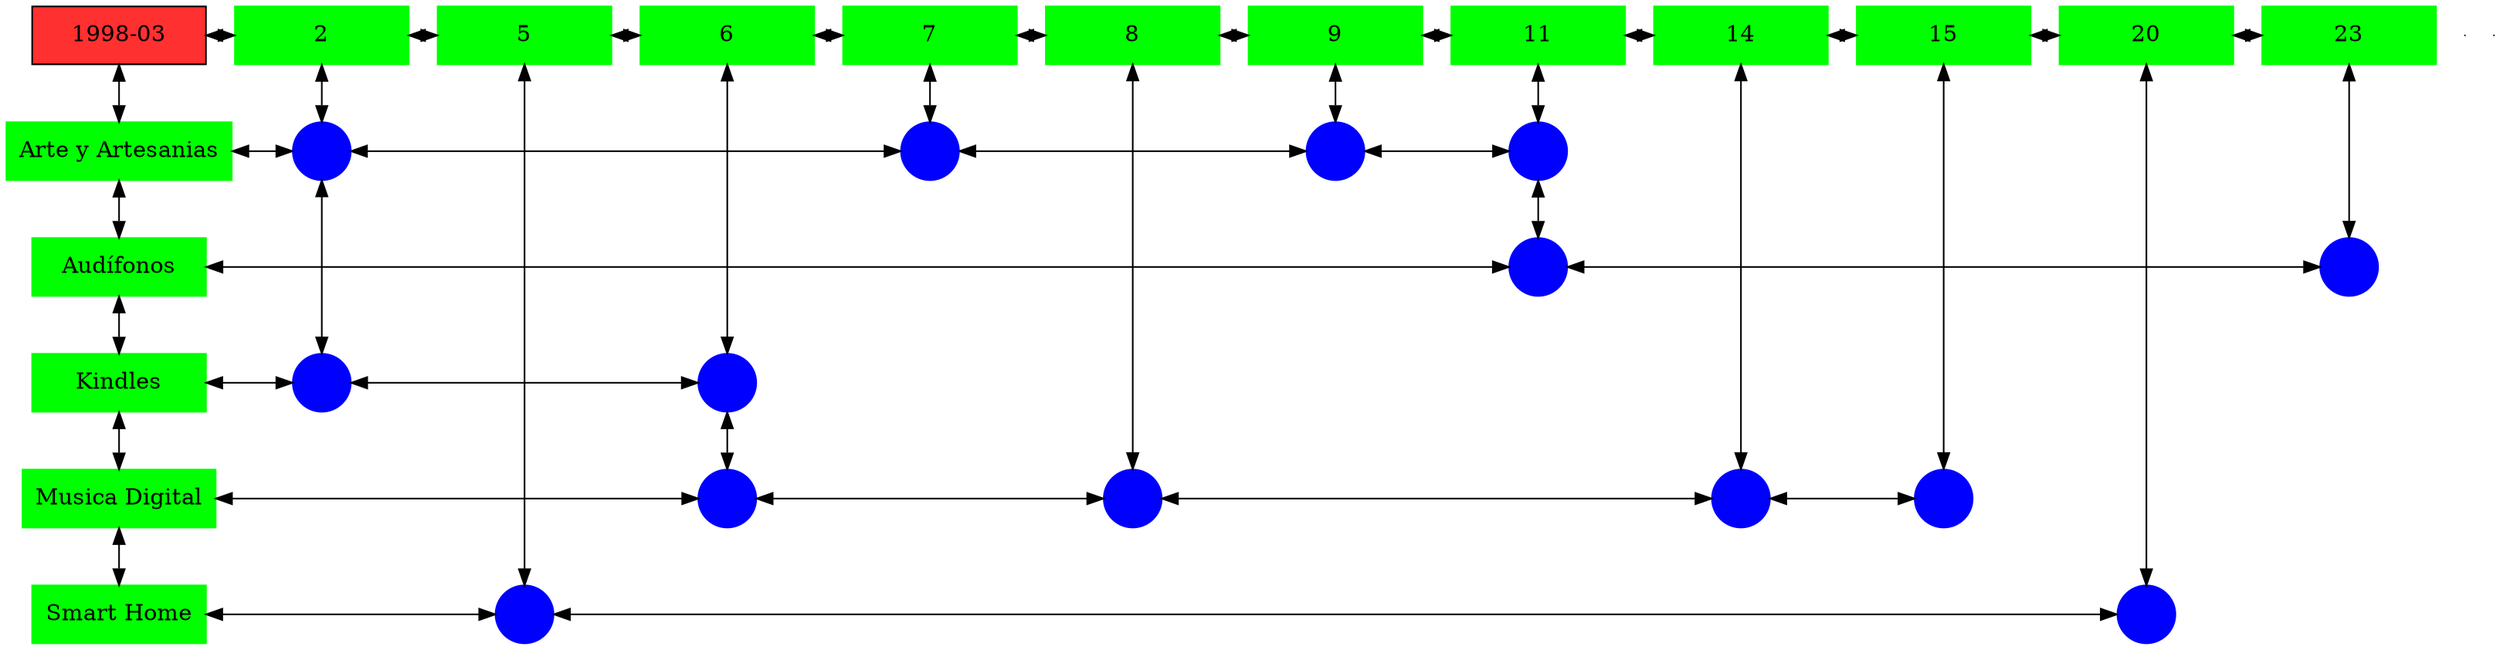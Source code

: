 digraph G{
node[shape="box"];
nodeMt[ label = "1998-03", width = 1.5, style = filled, fillcolor = firebrick1, group = 1 ];
e0[ shape = point, width = 0 ];
e1[ shape = point, width = 0 ];
node0xc001e47360[label="2",color=green,style =filled,width = 1.5 group=2];
nodeMt->node0xc001e47360[dir="both"];
{rank=same;nodeMt;node0xc001e47360;}
node0xc001e3ecd0[label="5",color=green,style =filled,width = 1.5 group=5];
node0xc001e47360->node0xc001e3ecd0[dir="both"];
{rank=same;node0xc001e47360;node0xc001e3ecd0;}
node0xc001f79a90[label="6",color=green,style =filled,width = 1.5 group=6];
node0xc001e3ecd0->node0xc001f79a90[dir="both"];
{rank=same;node0xc001e3ecd0;node0xc001f79a90;}
node0xc001fcfb80[label="7",color=green,style =filled,width = 1.5 group=7];
node0xc001f79a90->node0xc001fcfb80[dir="both"];
{rank=same;node0xc001f79a90;node0xc001fcfb80;}
node0xc002062cd0[label="8",color=green,style =filled,width = 1.5 group=8];
node0xc001fcfb80->node0xc002062cd0[dir="both"];
{rank=same;node0xc001fcfb80;node0xc002062cd0;}
node0xc00202e690[label="9",color=green,style =filled,width = 1.5 group=9];
node0xc002062cd0->node0xc00202e690[dir="both"];
{rank=same;node0xc002062cd0;node0xc00202e690;}
node0xc0020b0780[label="11",color=green,style =filled,width = 1.5 group=11];
node0xc00202e690->node0xc0020b0780[dir="both"];
{rank=same;node0xc00202e690;node0xc0020b0780;}
node0xc001fcf860[label="14",color=green,style =filled,width = 1.5 group=14];
node0xc0020b0780->node0xc001fcf860[dir="both"];
{rank=same;node0xc0020b0780;node0xc001fcf860;}
node0xc0020210e0[label="15",color=green,style =filled,width = 1.5 group=15];
node0xc001fcf860->node0xc0020210e0[dir="both"];
{rank=same;node0xc001fcf860;node0xc0020210e0;}
node0xc00225c550[label="20",color=green,style =filled,width = 1.5 group=20];
node0xc0020210e0->node0xc00225c550[dir="both"];
{rank=same;node0xc0020210e0;node0xc00225c550;}
node0xc001fce550[label="23",color=green,style =filled,width = 1.5 group=23];
node0xc00225c550->node0xc001fce550[dir="both"];
{rank=same;node0xc00225c550;node0xc001fce550;}
node0xc001e47310[label="Arte y Artesanias",color=green,style =filled width = 1.5 group=1];
node0xc001e44d00[label="",color=blue,style =filled, width = 0.5 group=2 shape=circle];
node0xc001e47310->node0xc001e44d00[dir="both"];
{rank=same;node0xc001e47310;node0xc001e44d00;}
node0xc001fc7d00[label="",color=blue,style =filled, width = 0.5 group=7 shape=circle];
node0xc001e44d00->node0xc001fc7d00[dir="both"];
{rank=same;node0xc001fc7d00;node0xc001e44d00;}
node0xc002027b80[label="",color=blue,style =filled, width = 0.5 group=9 shape=circle];
node0xc001fc7d00->node0xc002027b80[dir="both"];
{rank=same;node0xc002027b80;node0xc001fc7d00;}
node0xc0020a7380[label="",color=blue,style =filled, width = 0.5 group=11 shape=circle];
node0xc002027b80->node0xc0020a7380[dir="both"];
{rank=same;node0xc0020a7380;node0xc002027b80;}
node0xc001fce500[label="Audífonos",color=green,style =filled width = 1.5 group=1];
node0xc0021ada00[label="",color=blue,style =filled, width = 0.5 group=11 shape=circle];
node0xc001fce500->node0xc0021ada00[dir="both"];
{rank=same;node0xc001fce500;node0xc0021ada00;}
node0xc001fc6e00[label="",color=blue,style =filled, width = 0.5 group=23 shape=circle];
node0xc0021ada00->node0xc001fc6e00[dir="both"];
{rank=same;node0xc001fc6e00;node0xc0021ada00;}
node0xc001f79a40[label="Kindles",color=green,style =filled width = 1.5 group=1];
node0xc002157e80[label="",color=blue,style =filled, width = 0.5 group=2 shape=circle];
node0xc001f79a40->node0xc002157e80[dir="both"];
{rank=same;node0xc001f79a40;node0xc002157e80;}
node0xc001f71b80[label="",color=blue,style =filled, width = 0.5 group=6 shape=circle];
node0xc002157e80->node0xc001f71b80[dir="both"];
{rank=same;node0xc001f71b80;node0xc002157e80;}
node0xc001fcf810[label="Musica Digital",color=green,style =filled width = 1.5 group=1];
node0xc0022c6100[label="",color=blue,style =filled, width = 0.5 group=6 shape=circle];
node0xc001fcf810->node0xc0022c6100[dir="both"];
{rank=same;node0xc001fcf810;node0xc0022c6100;}
node0xc002064180[label="",color=blue,style =filled, width = 0.5 group=8 shape=circle];
node0xc0022c6100->node0xc002064180[dir="both"];
{rank=same;node0xc002064180;node0xc0022c6100;}
node0xc001fc7b00[label="",color=blue,style =filled, width = 0.5 group=14 shape=circle];
node0xc002064180->node0xc001fc7b00[dir="both"];
{rank=same;node0xc001fc7b00;node0xc002064180;}
node0xc002026b80[label="",color=blue,style =filled, width = 0.5 group=15 shape=circle];
node0xc001fc7b00->node0xc002026b80[dir="both"];
{rank=same;node0xc002026b80;node0xc001fc7b00;}
node0xc001e3ec80[label="Smart Home",color=green,style =filled width = 1.5 group=1];
node0xc001e2b800[label="",color=blue,style =filled, width = 0.5 group=5 shape=circle];
node0xc001e3ec80->node0xc001e2b800[dir="both"];
{rank=same;node0xc001e3ec80;node0xc001e2b800;}
node0xc002258a00[label="",color=blue,style =filled, width = 0.5 group=20 shape=circle];
node0xc001e2b800->node0xc002258a00[dir="both"];
{rank=same;node0xc002258a00;node0xc001e2b800;}
node0xc001e47360->node0xc001e44d00[dir="both"];
node0xc001e44d00->node0xc002157e80[dir="both"];
node0xc001e3ecd0->node0xc001e2b800[dir="both"];
node0xc001f79a90->node0xc001f71b80[dir="both"];
node0xc001f71b80->node0xc0022c6100[dir="both"];
node0xc001fcfb80->node0xc001fc7d00[dir="both"];
node0xc002062cd0->node0xc002064180[dir="both"];
node0xc00202e690->node0xc002027b80[dir="both"];
node0xc0020b0780->node0xc0020a7380[dir="both"];
node0xc0020a7380->node0xc0021ada00[dir="both"];
node0xc001fcf860->node0xc001fc7b00[dir="both"];
node0xc0020210e0->node0xc002026b80[dir="both"];
node0xc00225c550->node0xc002258a00[dir="both"];
node0xc001fce550->node0xc001fc6e00[dir="both"];
nodeMt->node0xc001e47310[dir="both"];
node0xc001e47310->node0xc001fce500[dir="both"];
node0xc001fce500->node0xc001f79a40[dir="both"];
node0xc001f79a40->node0xc001fcf810[dir="both"];
node0xc001fcf810->node0xc001e3ec80[dir="both"];
}
